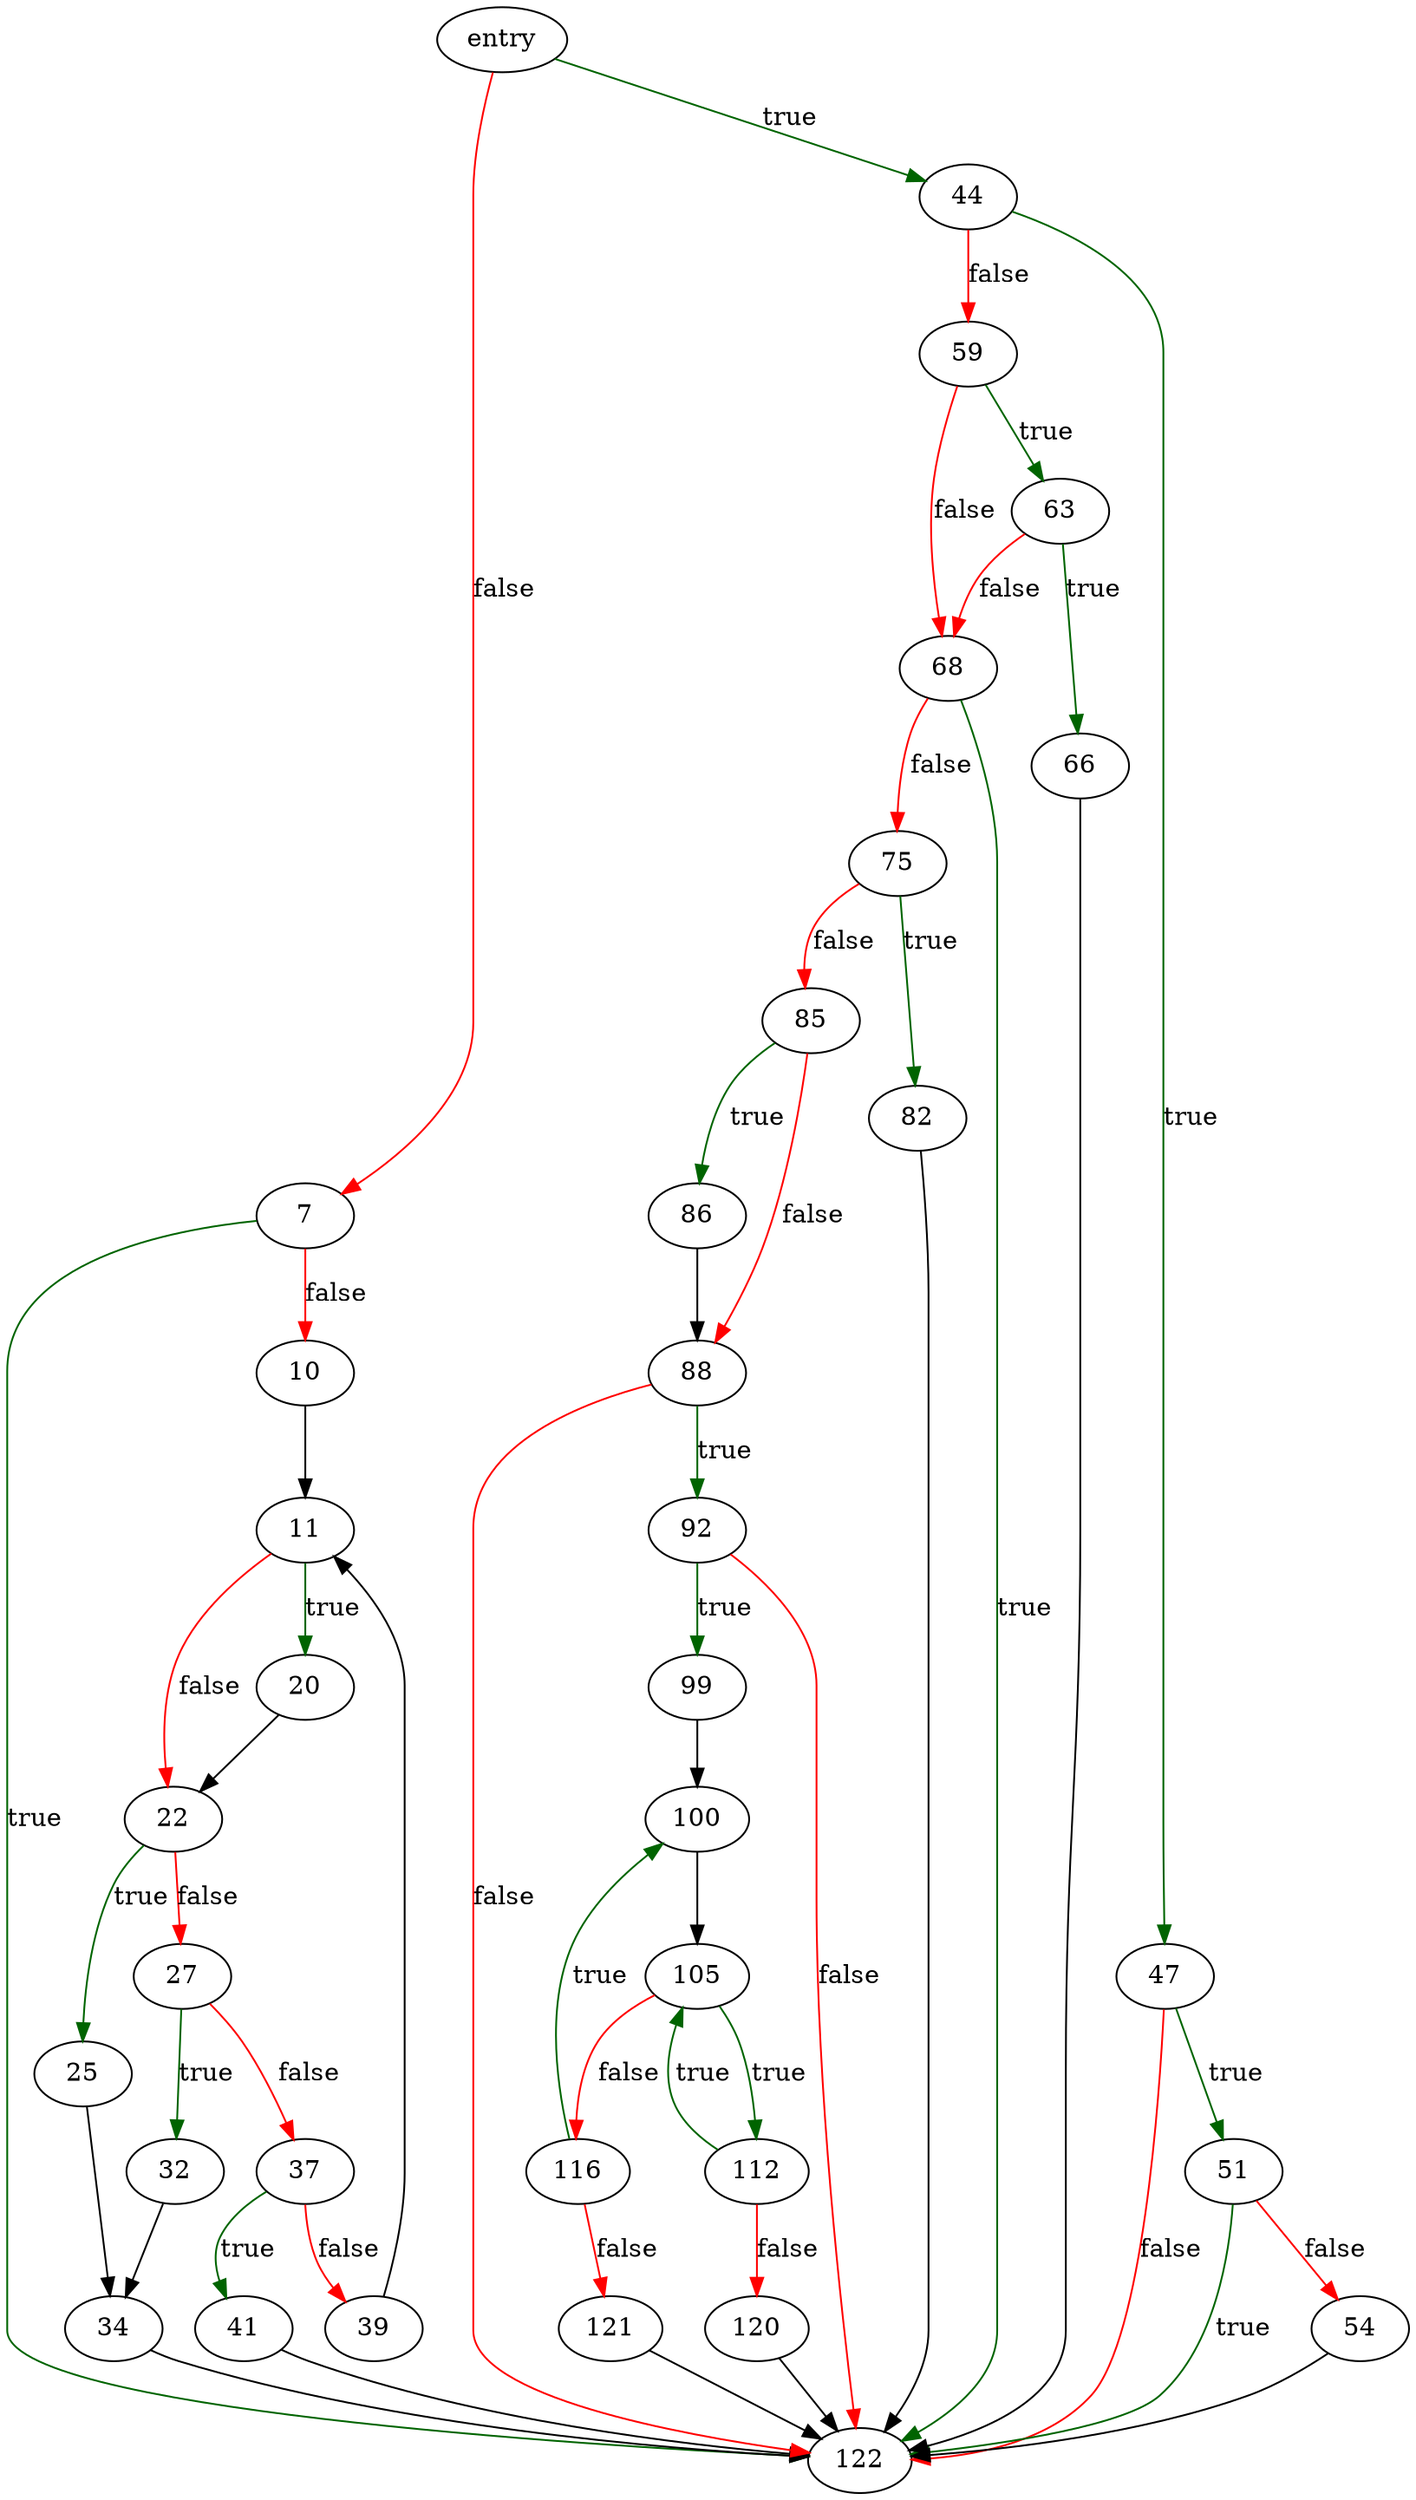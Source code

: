 digraph "mgetgroups" {
	// Node definitions.
	3 [label=entry];
	7;
	10;
	11;
	20;
	22;
	25;
	27;
	32;
	34;
	37;
	39;
	41;
	44;
	47;
	51;
	54;
	59;
	63;
	66;
	68;
	75;
	82;
	85;
	86;
	88;
	92;
	99;
	100;
	105;
	112;
	116;
	120;
	121;
	122;

	// Edge definitions.
	3 -> 7 [
		color=red
		label=false
	];
	3 -> 44 [
		color=darkgreen
		label=true
	];
	7 -> 10 [
		color=red
		label=false
	];
	7 -> 122 [
		color=darkgreen
		label=true
	];
	10 -> 11;
	11 -> 20 [
		color=darkgreen
		label=true
	];
	11 -> 22 [
		color=red
		label=false
	];
	20 -> 22;
	22 -> 25 [
		color=darkgreen
		label=true
	];
	22 -> 27 [
		color=red
		label=false
	];
	25 -> 34;
	27 -> 32 [
		color=darkgreen
		label=true
	];
	27 -> 37 [
		color=red
		label=false
	];
	32 -> 34;
	34 -> 122;
	37 -> 39 [
		color=red
		label=false
	];
	37 -> 41 [
		color=darkgreen
		label=true
	];
	39 -> 11;
	41 -> 122;
	44 -> 47 [
		color=darkgreen
		label=true
	];
	44 -> 59 [
		color=red
		label=false
	];
	47 -> 51 [
		color=darkgreen
		label=true
	];
	47 -> 122 [
		color=red
		label=false
	];
	51 -> 54 [
		color=red
		label=false
	];
	51 -> 122 [
		color=darkgreen
		label=true
	];
	54 -> 122;
	59 -> 63 [
		color=darkgreen
		label=true
	];
	59 -> 68 [
		color=red
		label=false
	];
	63 -> 66 [
		color=darkgreen
		label=true
	];
	63 -> 68 [
		color=red
		label=false
	];
	66 -> 122;
	68 -> 75 [
		color=red
		label=false
	];
	68 -> 122 [
		color=darkgreen
		label=true
	];
	75 -> 82 [
		color=darkgreen
		label=true
	];
	75 -> 85 [
		color=red
		label=false
	];
	82 -> 122;
	85 -> 86 [
		color=darkgreen
		label=true
	];
	85 -> 88 [
		color=red
		label=false
	];
	86 -> 88;
	88 -> 92 [
		color=darkgreen
		label=true
	];
	88 -> 122 [
		color=red
		label=false
	];
	92 -> 99 [
		color=darkgreen
		label=true
	];
	92 -> 122 [
		color=red
		label=false
	];
	99 -> 100;
	100 -> 105;
	105 -> 112 [
		color=darkgreen
		label=true
	];
	105 -> 116 [
		color=red
		label=false
	];
	112 -> 105 [
		color=darkgreen
		label=true
	];
	112 -> 120 [
		color=red
		label=false
	];
	116 -> 100 [
		color=darkgreen
		label=true
	];
	116 -> 121 [
		color=red
		label=false
	];
	120 -> 122;
	121 -> 122;
}